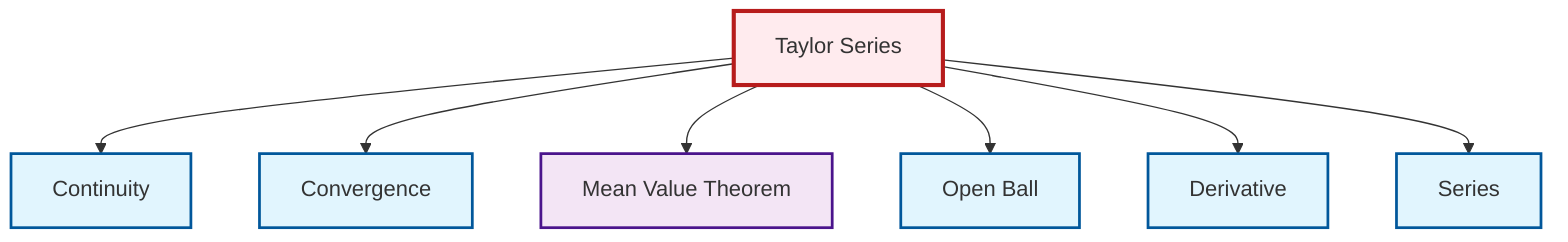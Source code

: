 graph TD
    classDef definition fill:#e1f5fe,stroke:#01579b,stroke-width:2px
    classDef theorem fill:#f3e5f5,stroke:#4a148c,stroke-width:2px
    classDef axiom fill:#fff3e0,stroke:#e65100,stroke-width:2px
    classDef example fill:#e8f5e9,stroke:#1b5e20,stroke-width:2px
    classDef current fill:#ffebee,stroke:#b71c1c,stroke-width:3px
    def-series["Series"]:::definition
    thm-mean-value["Mean Value Theorem"]:::theorem
    def-convergence["Convergence"]:::definition
    thm-taylor-series["Taylor Series"]:::theorem
    def-open-ball["Open Ball"]:::definition
    def-continuity["Continuity"]:::definition
    def-derivative["Derivative"]:::definition
    thm-taylor-series --> def-continuity
    thm-taylor-series --> def-convergence
    thm-taylor-series --> thm-mean-value
    thm-taylor-series --> def-open-ball
    thm-taylor-series --> def-derivative
    thm-taylor-series --> def-series
    class thm-taylor-series current